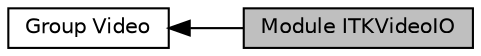 digraph "Module ITKVideoIO"
{
  edge [fontname="Helvetica",fontsize="10",labelfontname="Helvetica",labelfontsize="10"];
  node [fontname="Helvetica",fontsize="10",shape=box];
  rankdir=LR;
  Node2 [label="Group Video",height=0.2,width=0.4,color="black", fillcolor="white", style="filled",URL="$group__Group-Video.html",tooltip=" "];
  Node1 [label="Module ITKVideoIO",height=0.2,width=0.4,color="black", fillcolor="grey75", style="filled", fontcolor="black",tooltip=" "];
  Node2->Node1 [shape=plaintext, dir="back", style="solid"];
}
